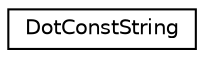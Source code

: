 digraph "Graphical Class Hierarchy"
{
 // INTERACTIVE_SVG=YES
  edge [fontname="Helvetica",fontsize="10",labelfontname="Helvetica",labelfontsize="10"];
  node [fontname="Helvetica",fontsize="10",shape=record];
  rankdir="LR";
  Node0 [label="DotConstString",height=0.2,width=0.4,color="black", fillcolor="white", style="filled",URL="$d3/d17/class_dot_const_string.html",tooltip="Minimal constant string class that is thread safe, once initialized. "];
}
